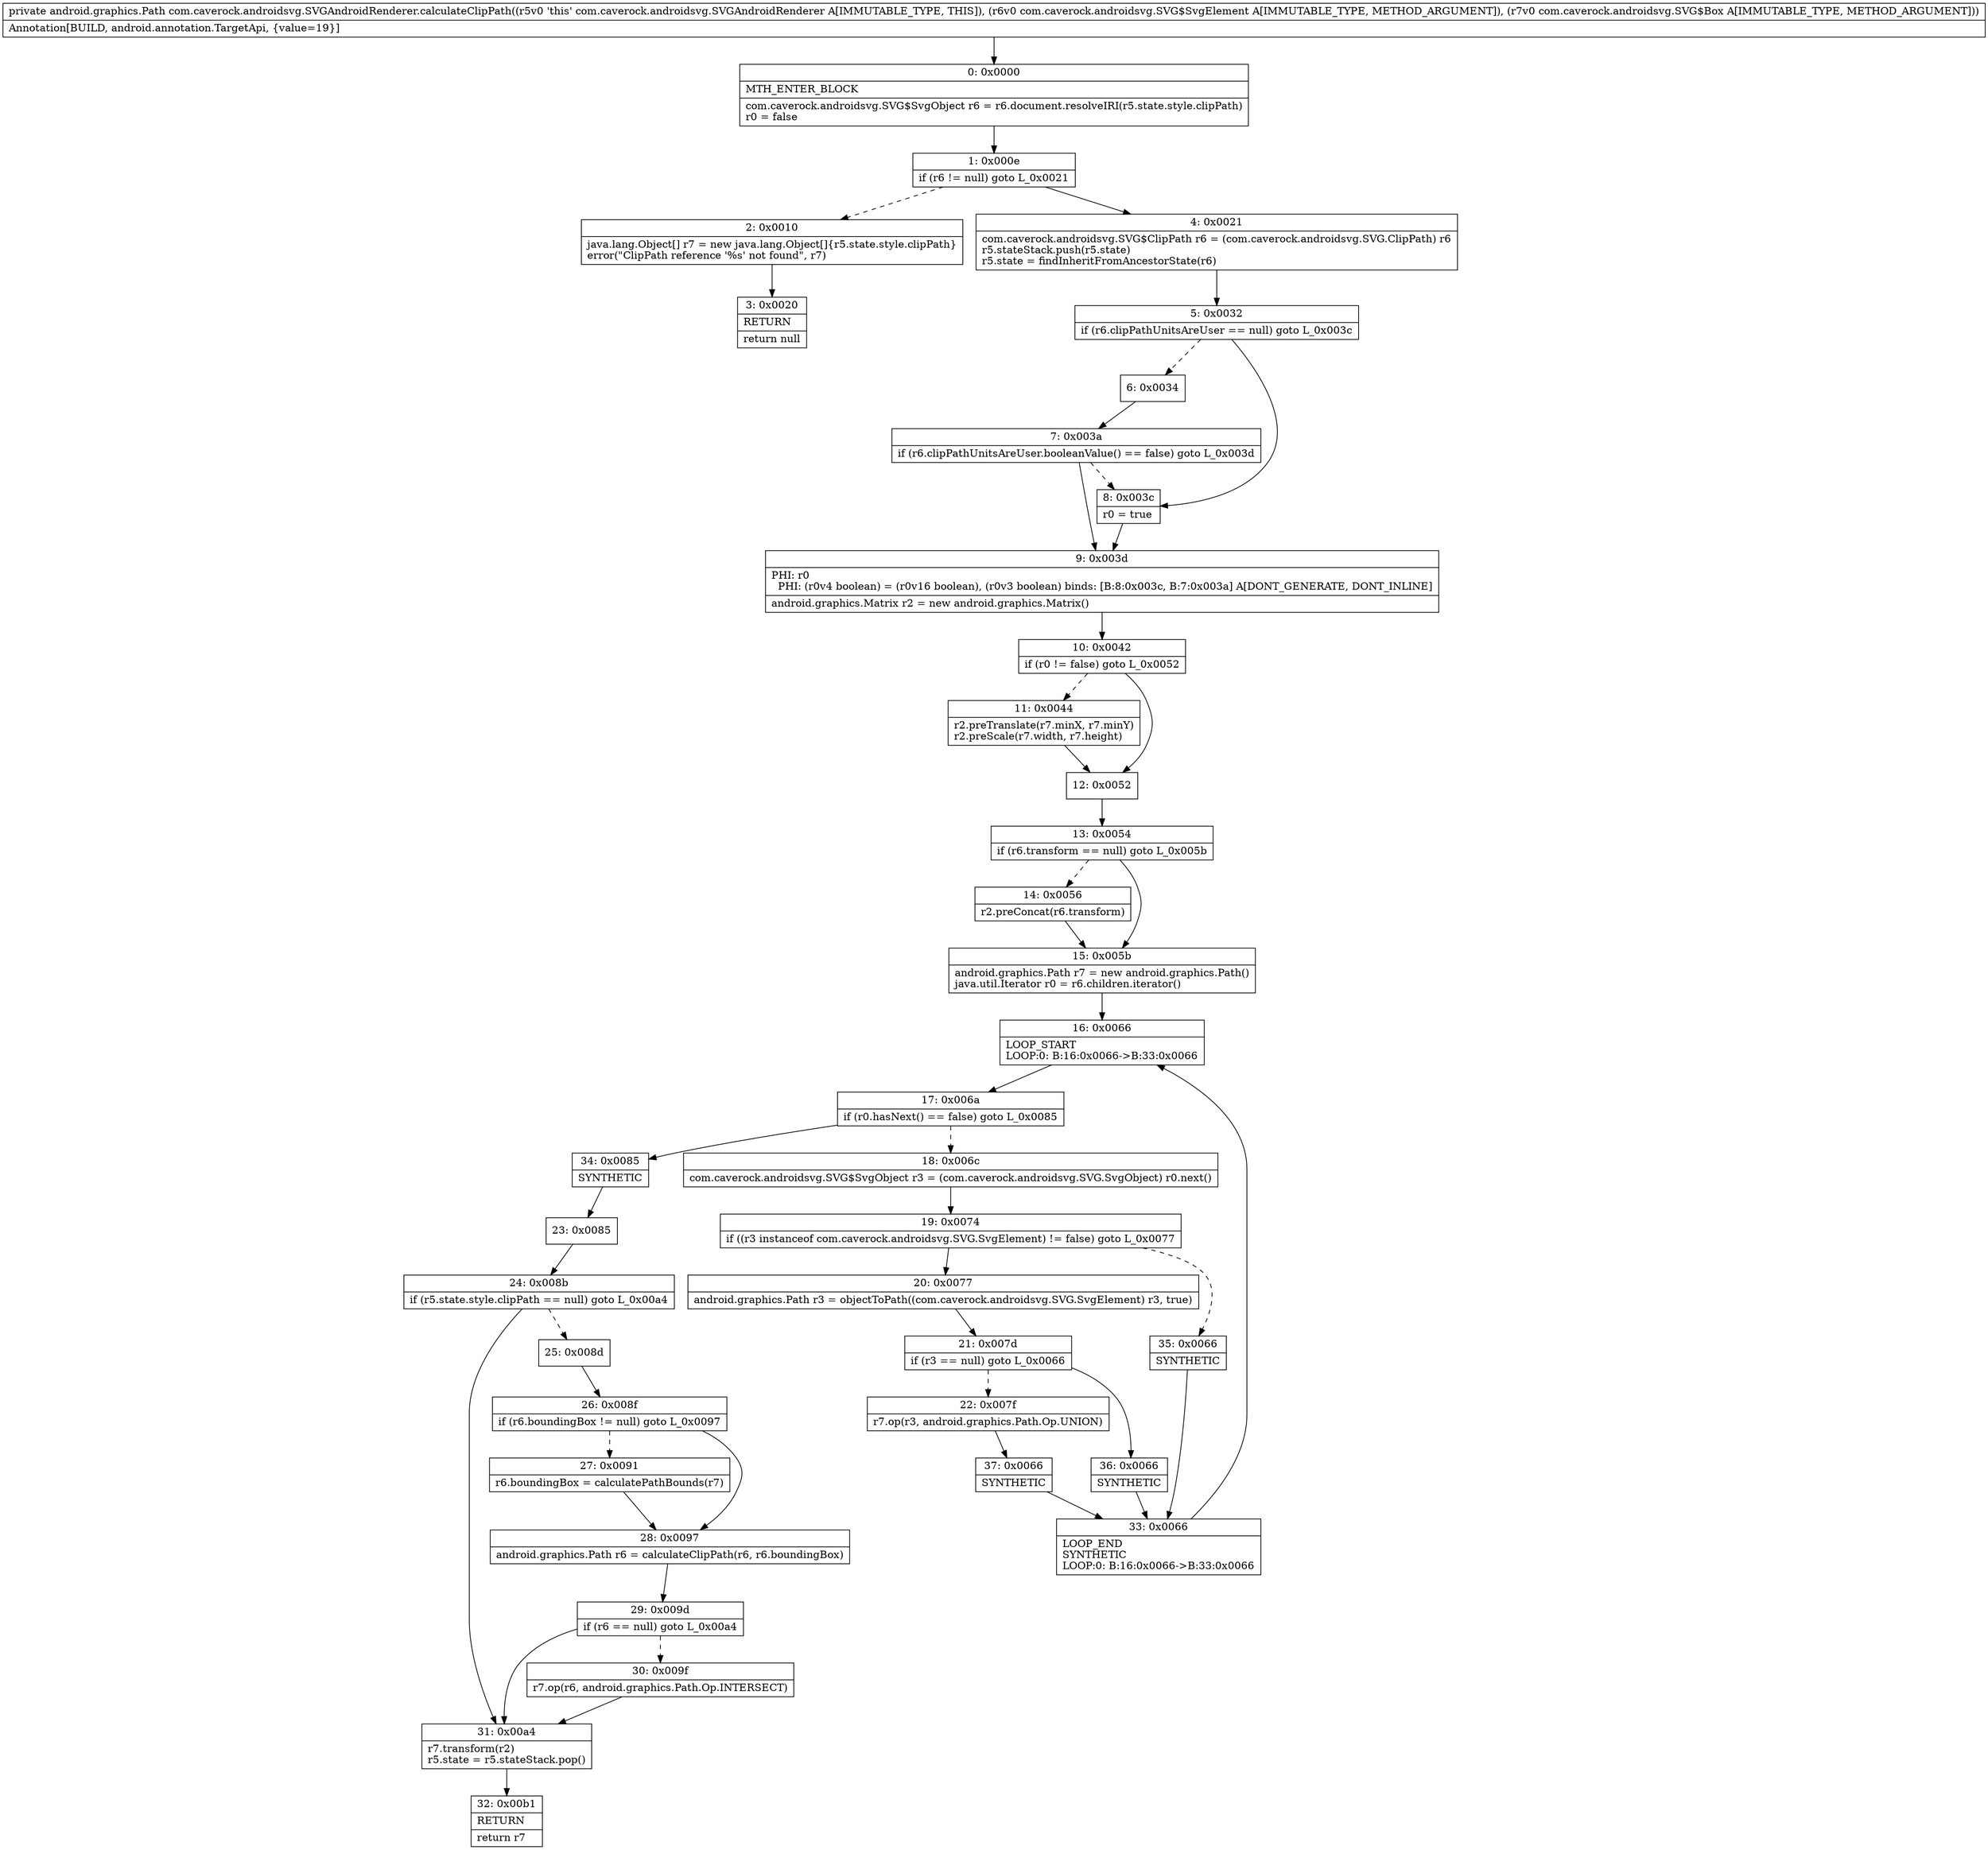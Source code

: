 digraph "CFG forcom.caverock.androidsvg.SVGAndroidRenderer.calculateClipPath(Lcom\/caverock\/androidsvg\/SVG$SvgElement;Lcom\/caverock\/androidsvg\/SVG$Box;)Landroid\/graphics\/Path;" {
Node_0 [shape=record,label="{0\:\ 0x0000|MTH_ENTER_BLOCK\l|com.caverock.androidsvg.SVG$SvgObject r6 = r6.document.resolveIRI(r5.state.style.clipPath)\lr0 = false\l}"];
Node_1 [shape=record,label="{1\:\ 0x000e|if (r6 != null) goto L_0x0021\l}"];
Node_2 [shape=record,label="{2\:\ 0x0010|java.lang.Object[] r7 = new java.lang.Object[]\{r5.state.style.clipPath\}\lerror(\"ClipPath reference '%s' not found\", r7)\l}"];
Node_3 [shape=record,label="{3\:\ 0x0020|RETURN\l|return null\l}"];
Node_4 [shape=record,label="{4\:\ 0x0021|com.caverock.androidsvg.SVG$ClipPath r6 = (com.caverock.androidsvg.SVG.ClipPath) r6\lr5.stateStack.push(r5.state)\lr5.state = findInheritFromAncestorState(r6)\l}"];
Node_5 [shape=record,label="{5\:\ 0x0032|if (r6.clipPathUnitsAreUser == null) goto L_0x003c\l}"];
Node_6 [shape=record,label="{6\:\ 0x0034}"];
Node_7 [shape=record,label="{7\:\ 0x003a|if (r6.clipPathUnitsAreUser.booleanValue() == false) goto L_0x003d\l}"];
Node_8 [shape=record,label="{8\:\ 0x003c|r0 = true\l}"];
Node_9 [shape=record,label="{9\:\ 0x003d|PHI: r0 \l  PHI: (r0v4 boolean) = (r0v16 boolean), (r0v3 boolean) binds: [B:8:0x003c, B:7:0x003a] A[DONT_GENERATE, DONT_INLINE]\l|android.graphics.Matrix r2 = new android.graphics.Matrix()\l}"];
Node_10 [shape=record,label="{10\:\ 0x0042|if (r0 != false) goto L_0x0052\l}"];
Node_11 [shape=record,label="{11\:\ 0x0044|r2.preTranslate(r7.minX, r7.minY)\lr2.preScale(r7.width, r7.height)\l}"];
Node_12 [shape=record,label="{12\:\ 0x0052}"];
Node_13 [shape=record,label="{13\:\ 0x0054|if (r6.transform == null) goto L_0x005b\l}"];
Node_14 [shape=record,label="{14\:\ 0x0056|r2.preConcat(r6.transform)\l}"];
Node_15 [shape=record,label="{15\:\ 0x005b|android.graphics.Path r7 = new android.graphics.Path()\ljava.util.Iterator r0 = r6.children.iterator()\l}"];
Node_16 [shape=record,label="{16\:\ 0x0066|LOOP_START\lLOOP:0: B:16:0x0066\-\>B:33:0x0066\l}"];
Node_17 [shape=record,label="{17\:\ 0x006a|if (r0.hasNext() == false) goto L_0x0085\l}"];
Node_18 [shape=record,label="{18\:\ 0x006c|com.caverock.androidsvg.SVG$SvgObject r3 = (com.caverock.androidsvg.SVG.SvgObject) r0.next()\l}"];
Node_19 [shape=record,label="{19\:\ 0x0074|if ((r3 instanceof com.caverock.androidsvg.SVG.SvgElement) != false) goto L_0x0077\l}"];
Node_20 [shape=record,label="{20\:\ 0x0077|android.graphics.Path r3 = objectToPath((com.caverock.androidsvg.SVG.SvgElement) r3, true)\l}"];
Node_21 [shape=record,label="{21\:\ 0x007d|if (r3 == null) goto L_0x0066\l}"];
Node_22 [shape=record,label="{22\:\ 0x007f|r7.op(r3, android.graphics.Path.Op.UNION)\l}"];
Node_23 [shape=record,label="{23\:\ 0x0085}"];
Node_24 [shape=record,label="{24\:\ 0x008b|if (r5.state.style.clipPath == null) goto L_0x00a4\l}"];
Node_25 [shape=record,label="{25\:\ 0x008d}"];
Node_26 [shape=record,label="{26\:\ 0x008f|if (r6.boundingBox != null) goto L_0x0097\l}"];
Node_27 [shape=record,label="{27\:\ 0x0091|r6.boundingBox = calculatePathBounds(r7)\l}"];
Node_28 [shape=record,label="{28\:\ 0x0097|android.graphics.Path r6 = calculateClipPath(r6, r6.boundingBox)\l}"];
Node_29 [shape=record,label="{29\:\ 0x009d|if (r6 == null) goto L_0x00a4\l}"];
Node_30 [shape=record,label="{30\:\ 0x009f|r7.op(r6, android.graphics.Path.Op.INTERSECT)\l}"];
Node_31 [shape=record,label="{31\:\ 0x00a4|r7.transform(r2)\lr5.state = r5.stateStack.pop()\l}"];
Node_32 [shape=record,label="{32\:\ 0x00b1|RETURN\l|return r7\l}"];
Node_33 [shape=record,label="{33\:\ 0x0066|LOOP_END\lSYNTHETIC\lLOOP:0: B:16:0x0066\-\>B:33:0x0066\l}"];
Node_34 [shape=record,label="{34\:\ 0x0085|SYNTHETIC\l}"];
Node_35 [shape=record,label="{35\:\ 0x0066|SYNTHETIC\l}"];
Node_36 [shape=record,label="{36\:\ 0x0066|SYNTHETIC\l}"];
Node_37 [shape=record,label="{37\:\ 0x0066|SYNTHETIC\l}"];
MethodNode[shape=record,label="{private android.graphics.Path com.caverock.androidsvg.SVGAndroidRenderer.calculateClipPath((r5v0 'this' com.caverock.androidsvg.SVGAndroidRenderer A[IMMUTABLE_TYPE, THIS]), (r6v0 com.caverock.androidsvg.SVG$SvgElement A[IMMUTABLE_TYPE, METHOD_ARGUMENT]), (r7v0 com.caverock.androidsvg.SVG$Box A[IMMUTABLE_TYPE, METHOD_ARGUMENT]))  | Annotation[BUILD, android.annotation.TargetApi, \{value=19\}]\l}"];
MethodNode -> Node_0;
Node_0 -> Node_1;
Node_1 -> Node_2[style=dashed];
Node_1 -> Node_4;
Node_2 -> Node_3;
Node_4 -> Node_5;
Node_5 -> Node_6[style=dashed];
Node_5 -> Node_8;
Node_6 -> Node_7;
Node_7 -> Node_8[style=dashed];
Node_7 -> Node_9;
Node_8 -> Node_9;
Node_9 -> Node_10;
Node_10 -> Node_11[style=dashed];
Node_10 -> Node_12;
Node_11 -> Node_12;
Node_12 -> Node_13;
Node_13 -> Node_14[style=dashed];
Node_13 -> Node_15;
Node_14 -> Node_15;
Node_15 -> Node_16;
Node_16 -> Node_17;
Node_17 -> Node_18[style=dashed];
Node_17 -> Node_34;
Node_18 -> Node_19;
Node_19 -> Node_20;
Node_19 -> Node_35[style=dashed];
Node_20 -> Node_21;
Node_21 -> Node_22[style=dashed];
Node_21 -> Node_36;
Node_22 -> Node_37;
Node_23 -> Node_24;
Node_24 -> Node_25[style=dashed];
Node_24 -> Node_31;
Node_25 -> Node_26;
Node_26 -> Node_27[style=dashed];
Node_26 -> Node_28;
Node_27 -> Node_28;
Node_28 -> Node_29;
Node_29 -> Node_30[style=dashed];
Node_29 -> Node_31;
Node_30 -> Node_31;
Node_31 -> Node_32;
Node_33 -> Node_16;
Node_34 -> Node_23;
Node_35 -> Node_33;
Node_36 -> Node_33;
Node_37 -> Node_33;
}


